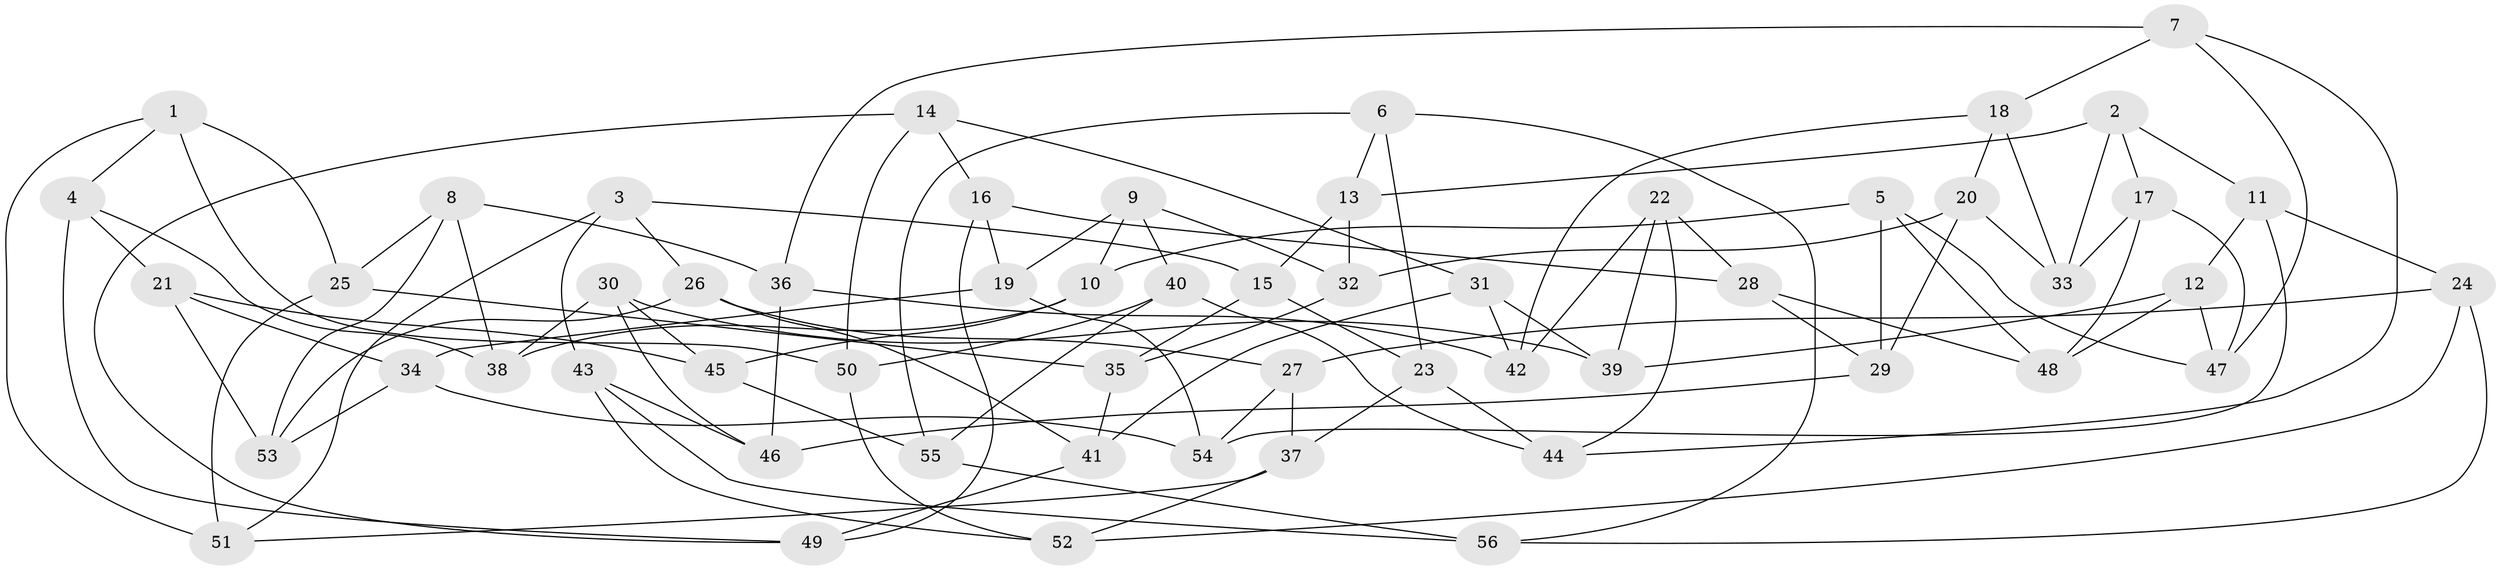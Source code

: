 // Generated by graph-tools (version 1.1) at 2025/38/03/09/25 02:38:11]
// undirected, 56 vertices, 112 edges
graph export_dot {
graph [start="1"]
  node [color=gray90,style=filled];
  1;
  2;
  3;
  4;
  5;
  6;
  7;
  8;
  9;
  10;
  11;
  12;
  13;
  14;
  15;
  16;
  17;
  18;
  19;
  20;
  21;
  22;
  23;
  24;
  25;
  26;
  27;
  28;
  29;
  30;
  31;
  32;
  33;
  34;
  35;
  36;
  37;
  38;
  39;
  40;
  41;
  42;
  43;
  44;
  45;
  46;
  47;
  48;
  49;
  50;
  51;
  52;
  53;
  54;
  55;
  56;
  1 -- 51;
  1 -- 25;
  1 -- 50;
  1 -- 4;
  2 -- 33;
  2 -- 13;
  2 -- 17;
  2 -- 11;
  3 -- 26;
  3 -- 51;
  3 -- 15;
  3 -- 43;
  4 -- 38;
  4 -- 49;
  4 -- 21;
  5 -- 29;
  5 -- 48;
  5 -- 10;
  5 -- 47;
  6 -- 56;
  6 -- 23;
  6 -- 13;
  6 -- 55;
  7 -- 47;
  7 -- 18;
  7 -- 36;
  7 -- 44;
  8 -- 53;
  8 -- 38;
  8 -- 36;
  8 -- 25;
  9 -- 32;
  9 -- 10;
  9 -- 19;
  9 -- 40;
  10 -- 45;
  10 -- 38;
  11 -- 12;
  11 -- 54;
  11 -- 24;
  12 -- 47;
  12 -- 39;
  12 -- 48;
  13 -- 15;
  13 -- 32;
  14 -- 16;
  14 -- 49;
  14 -- 31;
  14 -- 50;
  15 -- 35;
  15 -- 23;
  16 -- 28;
  16 -- 19;
  16 -- 49;
  17 -- 33;
  17 -- 47;
  17 -- 48;
  18 -- 20;
  18 -- 33;
  18 -- 42;
  19 -- 34;
  19 -- 54;
  20 -- 29;
  20 -- 33;
  20 -- 32;
  21 -- 45;
  21 -- 53;
  21 -- 34;
  22 -- 28;
  22 -- 39;
  22 -- 44;
  22 -- 42;
  23 -- 44;
  23 -- 37;
  24 -- 27;
  24 -- 56;
  24 -- 52;
  25 -- 51;
  25 -- 35;
  26 -- 41;
  26 -- 27;
  26 -- 53;
  27 -- 37;
  27 -- 54;
  28 -- 29;
  28 -- 48;
  29 -- 46;
  30 -- 39;
  30 -- 45;
  30 -- 38;
  30 -- 46;
  31 -- 39;
  31 -- 41;
  31 -- 42;
  32 -- 35;
  34 -- 53;
  34 -- 54;
  35 -- 41;
  36 -- 42;
  36 -- 46;
  37 -- 52;
  37 -- 51;
  40 -- 55;
  40 -- 44;
  40 -- 50;
  41 -- 49;
  43 -- 46;
  43 -- 52;
  43 -- 56;
  45 -- 55;
  50 -- 52;
  55 -- 56;
}
